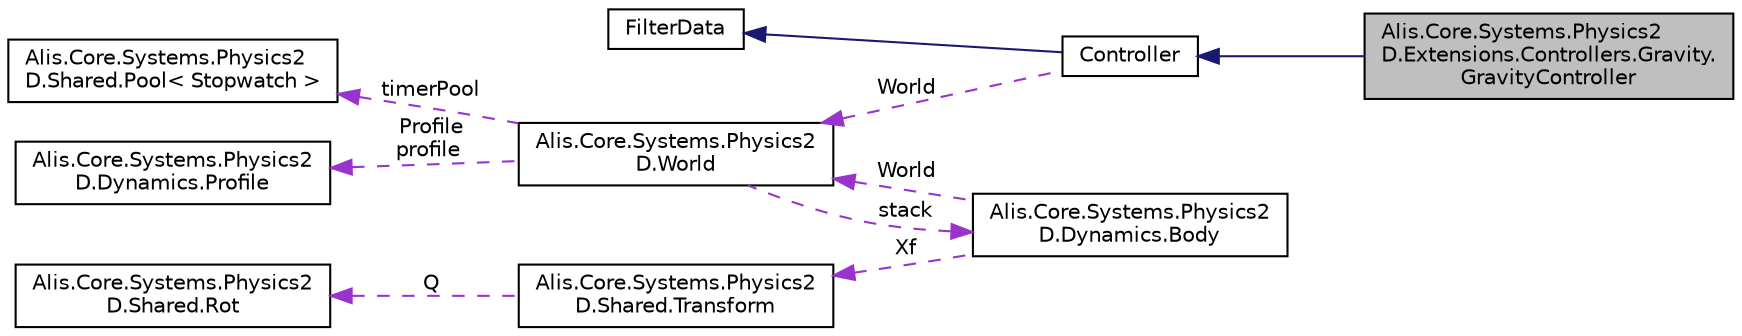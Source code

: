 digraph "Alis.Core.Systems.Physics2D.Extensions.Controllers.Gravity.GravityController"
{
 // LATEX_PDF_SIZE
  edge [fontname="Helvetica",fontsize="10",labelfontname="Helvetica",labelfontsize="10"];
  node [fontname="Helvetica",fontsize="10",shape=record];
  rankdir="LR";
  Node1 [label="Alis.Core.Systems.Physics2\lD.Extensions.Controllers.Gravity.\lGravityController",height=0.2,width=0.4,color="black", fillcolor="grey75", style="filled", fontcolor="black",tooltip="The gravity controller class"];
  Node2 -> Node1 [dir="back",color="midnightblue",fontsize="10",style="solid",fontname="Helvetica"];
  Node2 [label="Controller",height=0.2,width=0.4,color="black", fillcolor="white", style="filled",URL="$class_alis_1_1_core_1_1_systems_1_1_physics2_d_1_1_extensions_1_1_controllers_1_1_controller_base_1_1_controller.html",tooltip="The controller class"];
  Node3 -> Node2 [dir="back",color="midnightblue",fontsize="10",style="solid",fontname="Helvetica"];
  Node3 [label="FilterData",height=0.2,width=0.4,color="black", fillcolor="white", style="filled",URL="$class_alis_1_1_core_1_1_systems_1_1_physics2_d_1_1_extensions_1_1_physics_logics_1_1_physics_logic_base_1_1_filter_data.html",tooltip="Contains filter data that can determine whether an object should be processed or not."];
  Node4 -> Node2 [dir="back",color="darkorchid3",fontsize="10",style="dashed",label=" World" ,fontname="Helvetica"];
  Node4 [label="Alis.Core.Systems.Physics2\lD.World",height=0.2,width=0.4,color="black", fillcolor="white", style="filled",URL="$class_alis_1_1_core_1_1_systems_1_1_physics2_d_1_1_world.html",tooltip="The world class manages all physics entities, dynamic simulation, and asynchronous queries."];
  Node5 -> Node4 [dir="back",color="darkorchid3",fontsize="10",style="dashed",label=" stack" ,fontname="Helvetica"];
  Node5 [label="Alis.Core.Systems.Physics2\lD.Dynamics.Body",height=0.2,width=0.4,color="black", fillcolor="white", style="filled",URL="$class_alis_1_1_core_1_1_systems_1_1_physics2_d_1_1_dynamics_1_1_body.html",tooltip="The body class"];
  Node6 -> Node5 [dir="back",color="darkorchid3",fontsize="10",style="dashed",label=" Xf" ,fontname="Helvetica"];
  Node6 [label="Alis.Core.Systems.Physics2\lD.Shared.Transform",height=0.2,width=0.4,color="black", fillcolor="white", style="filled",URL="$struct_alis_1_1_core_1_1_systems_1_1_physics2_d_1_1_shared_1_1_transform.html",tooltip="A transform contains translation and rotation. It is used to represent the position and orientation o..."];
  Node7 -> Node6 [dir="back",color="darkorchid3",fontsize="10",style="dashed",label=" Q" ,fontname="Helvetica"];
  Node7 [label="Alis.Core.Systems.Physics2\lD.Shared.Rot",height=0.2,width=0.4,color="black", fillcolor="white", style="filled",URL="$struct_alis_1_1_core_1_1_systems_1_1_physics2_d_1_1_shared_1_1_rot.html",tooltip="Rotation"];
  Node4 -> Node5 [dir="back",color="darkorchid3",fontsize="10",style="dashed",label=" World" ,fontname="Helvetica"];
  Node8 -> Node4 [dir="back",color="darkorchid3",fontsize="10",style="dashed",label=" Profile\nprofile" ,fontname="Helvetica"];
  Node8 [label="Alis.Core.Systems.Physics2\lD.Dynamics.Profile",height=0.2,width=0.4,color="black", fillcolor="white", style="filled",URL="$struct_alis_1_1_core_1_1_systems_1_1_physics2_d_1_1_dynamics_1_1_profile.html",tooltip="The profile"];
  Node9 -> Node4 [dir="back",color="darkorchid3",fontsize="10",style="dashed",label=" timerPool" ,fontname="Helvetica"];
  Node9 [label="Alis.Core.Systems.Physics2\lD.Shared.Pool\< Stopwatch \>",height=0.2,width=0.4,color="black", fillcolor="white", style="filled",URL="$class_alis_1_1_core_1_1_systems_1_1_physics2_d_1_1_shared_1_1_pool.html",tooltip=" "];
}

